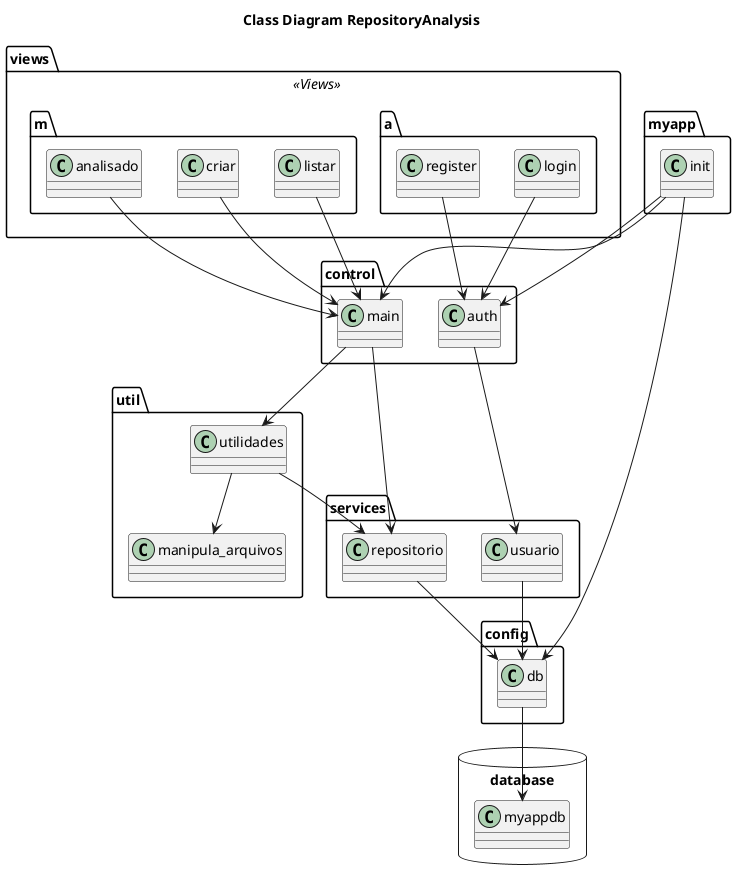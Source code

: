 @startuml

title Class Diagram RepositoryAnalysis

package myapp <<Folder>> {
  class init
}

package control <<Folder>> {
  class main
  class auth
}

package util <<Folder>> {
  class utilidades
  class manipula_arquivos
}

package services <<Folder>> {
  class repositorio
  class usuario
}

package config <<Folder>> {
  class db
}

package database <<Database>> {
  class myappdb
}

package views <<Views>> {
  package m <<Folder>> {
    class listar
    class criar
    class analisado
  }

  package a <<Folder>> {
    class login
    class register
  }

}

init --> db
init --> main
init --> auth
db --> myappdb
main --> repositorio
repositorio --> db
main --> utilidades
utilidades --> manipula_arquivos
utilidades --> repositorio
auth --> usuario
usuario --> db
listar --> main 
criar --> main
analisado --> main
login --> auth 
register --> auth

@enduml